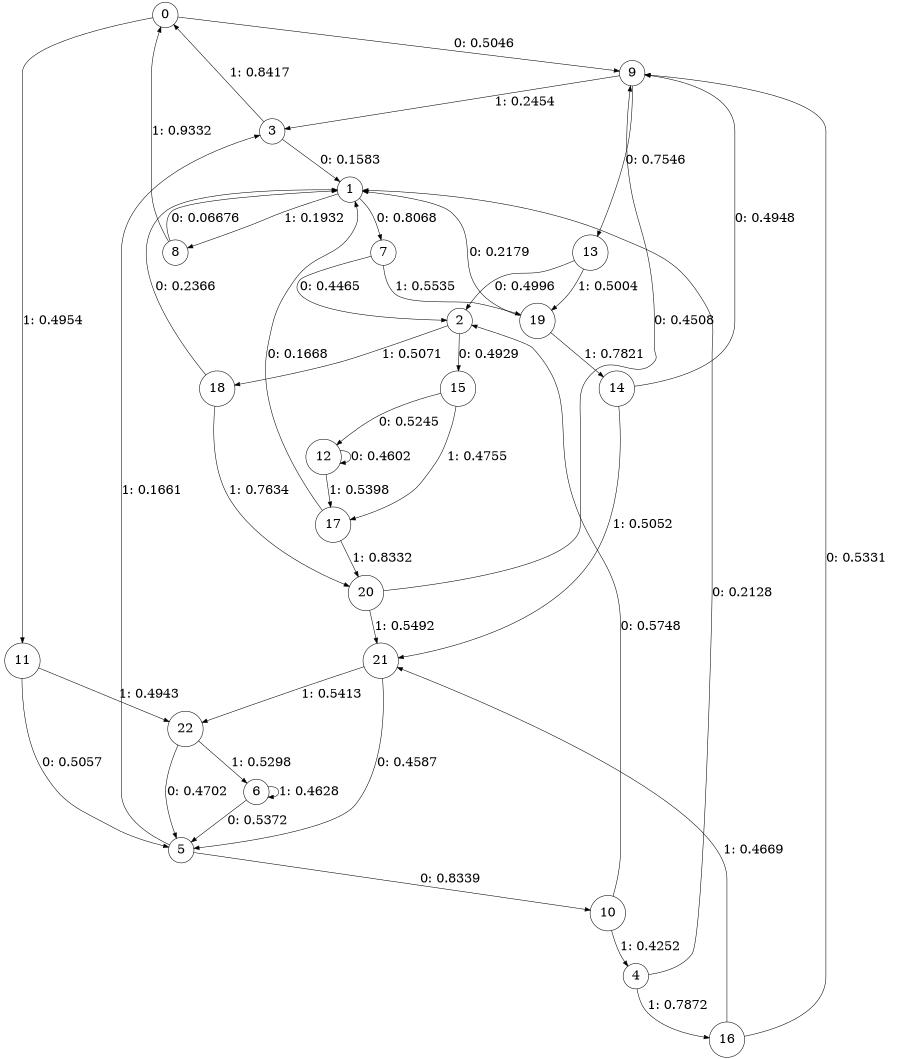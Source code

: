 digraph "ch33faceL7" {
size = "6,8.5";
ratio = "fill";
node [shape = circle];
node [fontsize = 24];
edge [fontsize = 24];
0 -> 9 [label = "0: 0.5046   "];
0 -> 11 [label = "1: 0.4954   "];
1 -> 7 [label = "0: 0.8068   "];
1 -> 8 [label = "1: 0.1932   "];
2 -> 15 [label = "0: 0.4929   "];
2 -> 18 [label = "1: 0.5071   "];
3 -> 1 [label = "0: 0.1583   "];
3 -> 0 [label = "1: 0.8417   "];
4 -> 1 [label = "0: 0.2128   "];
4 -> 16 [label = "1: 0.7872   "];
5 -> 10 [label = "0: 0.8339   "];
5 -> 3 [label = "1: 0.1661   "];
6 -> 5 [label = "0: 0.5372   "];
6 -> 6 [label = "1: 0.4628   "];
7 -> 2 [label = "0: 0.4465   "];
7 -> 19 [label = "1: 0.5535   "];
8 -> 1 [label = "0: 0.06676  "];
8 -> 0 [label = "1: 0.9332   "];
9 -> 13 [label = "0: 0.7546   "];
9 -> 3 [label = "1: 0.2454   "];
10 -> 2 [label = "0: 0.5748   "];
10 -> 4 [label = "1: 0.4252   "];
11 -> 5 [label = "0: 0.5057   "];
11 -> 22 [label = "1: 0.4943   "];
12 -> 12 [label = "0: 0.4602   "];
12 -> 17 [label = "1: 0.5398   "];
13 -> 2 [label = "0: 0.4996   "];
13 -> 19 [label = "1: 0.5004   "];
14 -> 9 [label = "0: 0.4948   "];
14 -> 21 [label = "1: 0.5052   "];
15 -> 12 [label = "0: 0.5245   "];
15 -> 17 [label = "1: 0.4755   "];
16 -> 9 [label = "0: 0.5331   "];
16 -> 21 [label = "1: 0.4669   "];
17 -> 1 [label = "0: 0.1668   "];
17 -> 20 [label = "1: 0.8332   "];
18 -> 1 [label = "0: 0.2366   "];
18 -> 20 [label = "1: 0.7634   "];
19 -> 1 [label = "0: 0.2179   "];
19 -> 14 [label = "1: 0.7821   "];
20 -> 9 [label = "0: 0.4508   "];
20 -> 21 [label = "1: 0.5492   "];
21 -> 5 [label = "0: 0.4587   "];
21 -> 22 [label = "1: 0.5413   "];
22 -> 5 [label = "0: 0.4702   "];
22 -> 6 [label = "1: 0.5298   "];
}